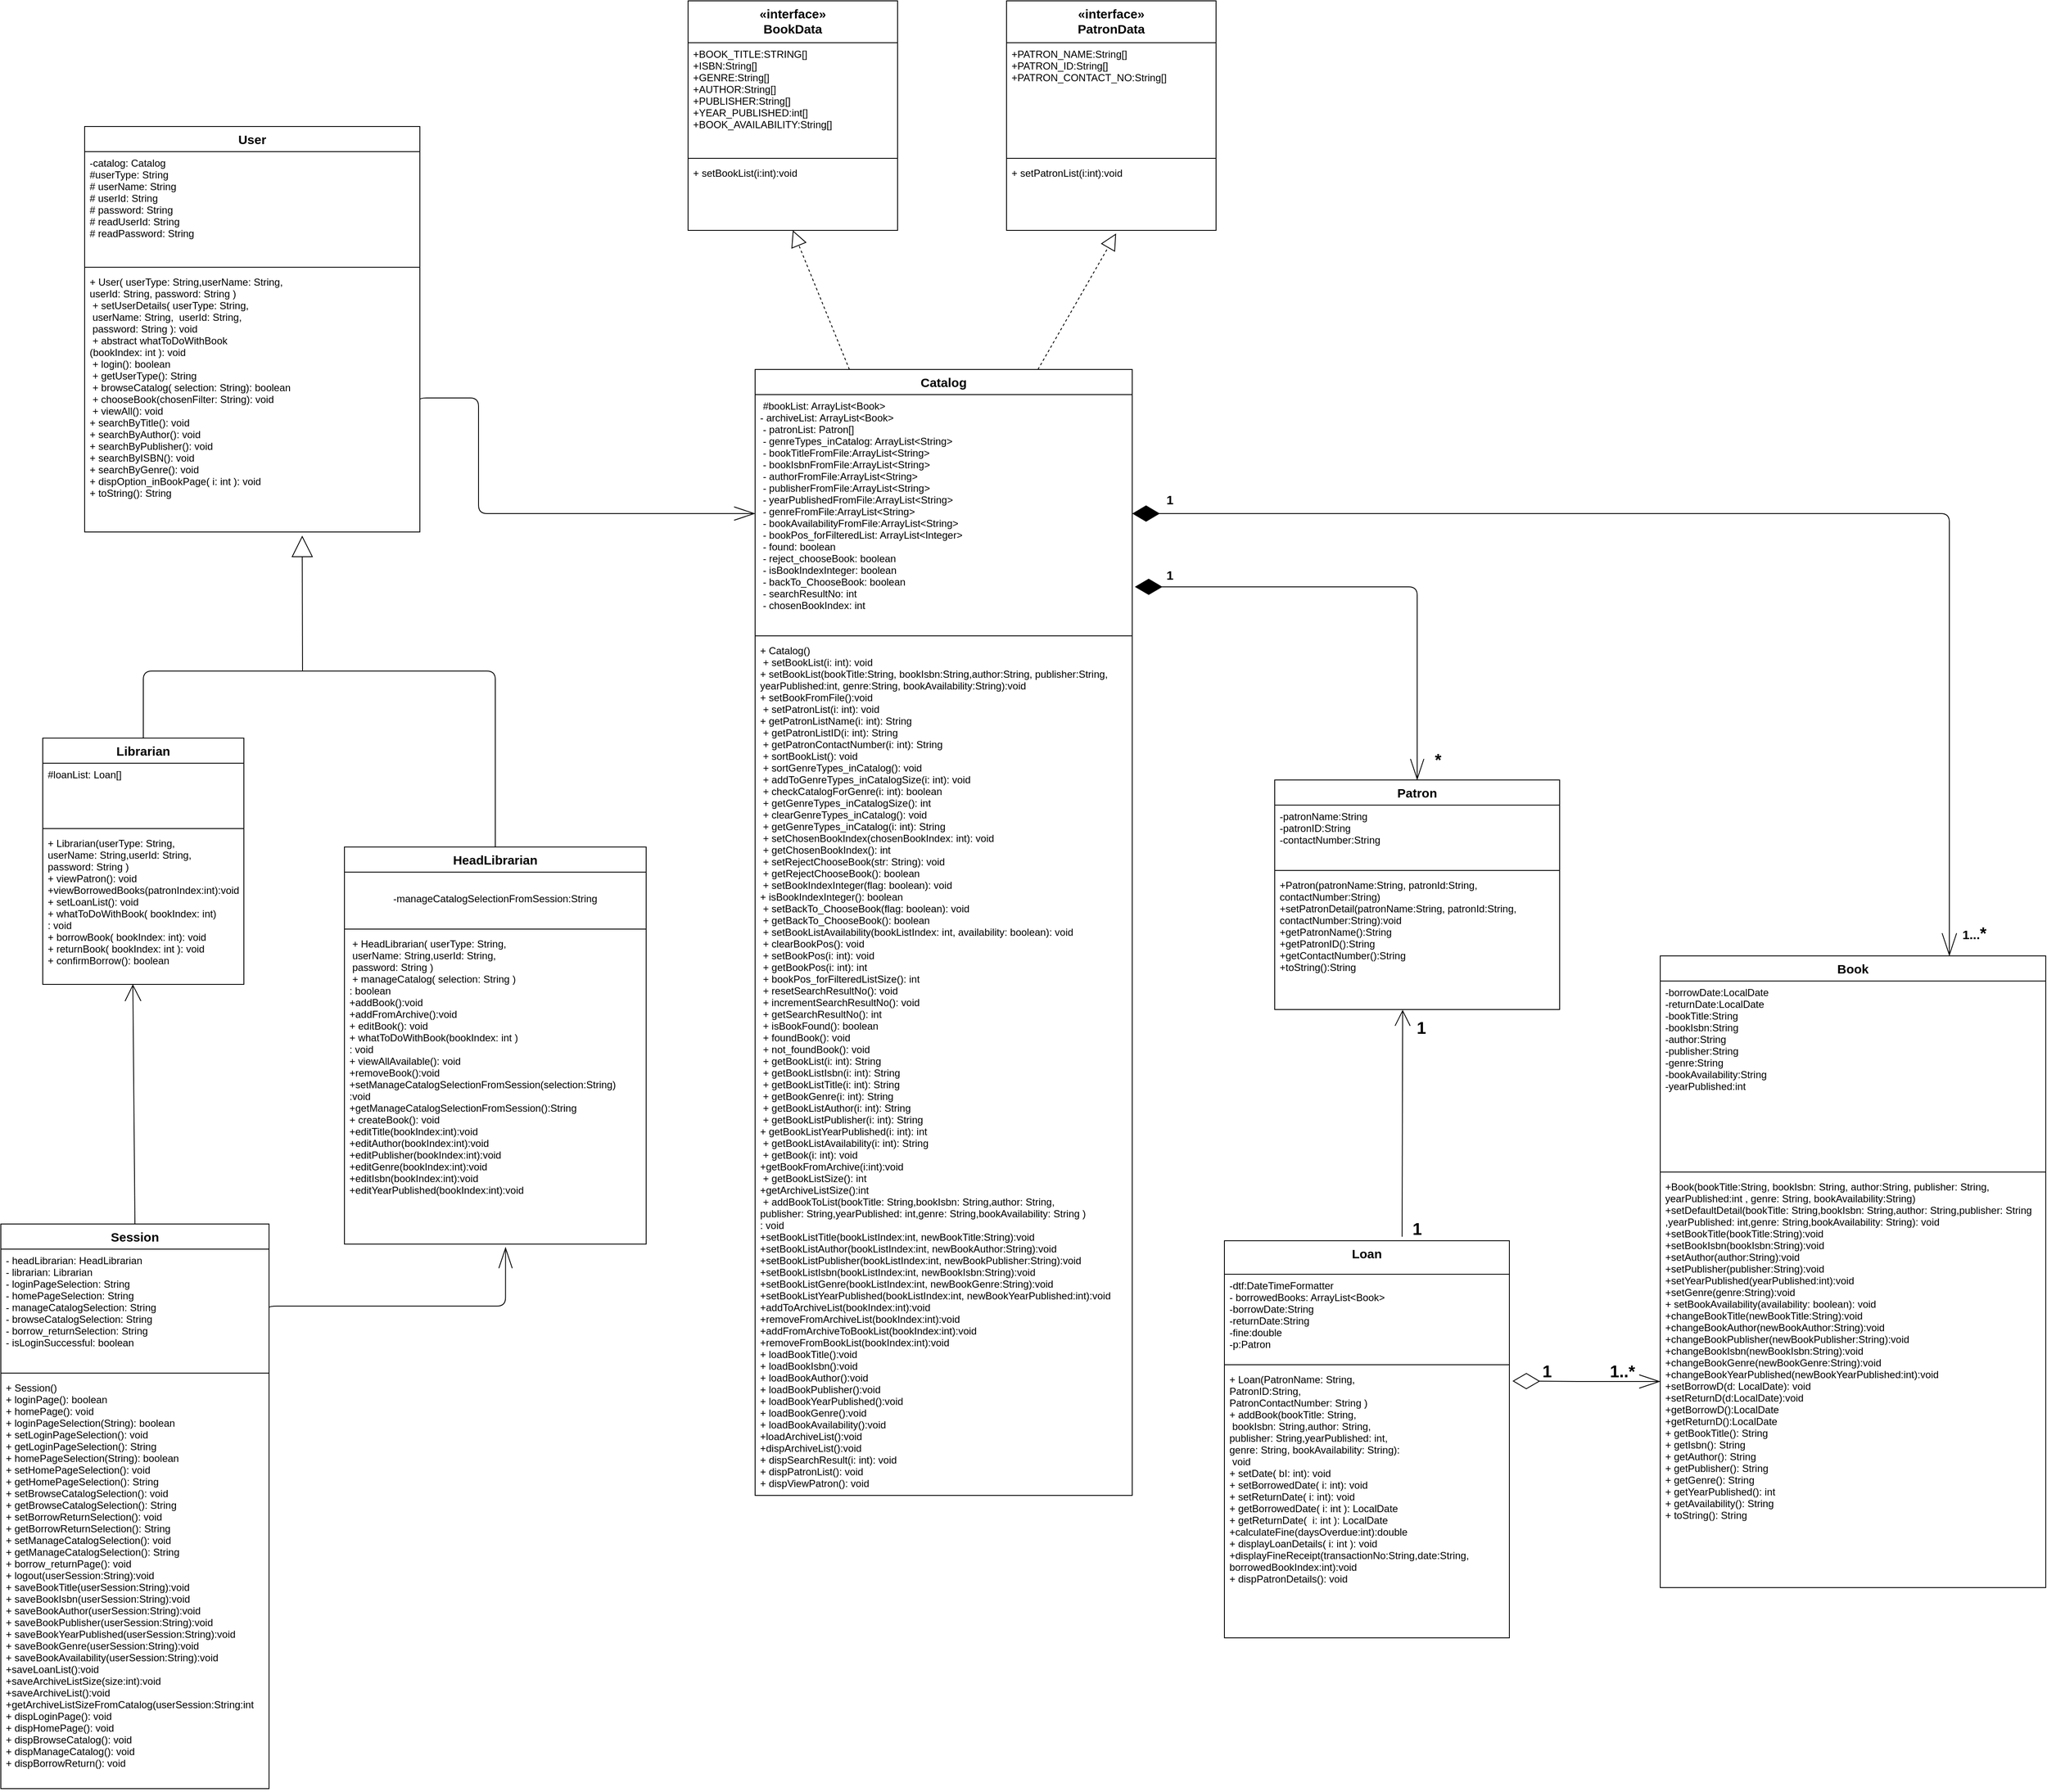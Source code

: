 <mxfile>
    <diagram id="8YS385IrpmPssAD0AtMK" name="Page-1">
        <mxGraphModel dx="933" dy="386" grid="1" gridSize="10" guides="1" tooltips="1" connect="1" arrows="1" fold="1" page="1" pageScale="1" pageWidth="11000" pageHeight="5000" background="none" math="0" shadow="0">
            <root>
                <mxCell id="0"/>
                <mxCell id="1" parent="0"/>
                <mxCell id="22" style="edgeStyle=orthogonalEdgeStyle;html=1;exitX=0.75;exitY=0;exitDx=0;exitDy=0;endArrow=diamondThin;endFill=1;endSize=30;startArrow=openThin;startFill=0;entryX=1;entryY=0.5;entryDx=0;entryDy=0;startSize=25;" parent="1" source="6" target="11" edge="1">
                    <mxGeometry relative="1" as="geometry">
                        <mxPoint x="1640" y="1850" as="targetPoint"/>
                    </mxGeometry>
                </mxCell>
                <mxCell id="6" value="Book" style="swimlane;fontStyle=1;align=center;verticalAlign=top;childLayout=stackLayout;horizontal=1;startSize=30;horizontalStack=0;resizeParent=1;resizeParentMax=0;resizeLast=0;collapsible=1;marginBottom=0;fontSize=15;" parent="1" vertex="1">
                    <mxGeometry x="2860" y="2090" width="460" height="754" as="geometry"/>
                </mxCell>
                <mxCell id="7" value="-borrowDate:LocalDate&#10;-returnDate:LocalDate&#10;-bookTitle:String&#10;-bookIsbn:String&#10;-author:String&#10;-publisher:String&#10;-genre:String&#10;-bookAvailability:String&#10;-yearPublished:int" style="text;strokeColor=none;fillColor=none;align=left;verticalAlign=top;spacingLeft=4;spacingRight=4;overflow=hidden;rotatable=0;points=[[0,0.5],[1,0.5]];portConstraint=eastwest;" parent="6" vertex="1">
                    <mxGeometry y="30" width="460" height="224" as="geometry"/>
                </mxCell>
                <mxCell id="8" value="" style="line;strokeWidth=1;fillColor=none;align=left;verticalAlign=middle;spacingTop=-1;spacingLeft=3;spacingRight=3;rotatable=0;labelPosition=right;points=[];portConstraint=eastwest;strokeColor=inherit;" parent="6" vertex="1">
                    <mxGeometry y="254" width="460" height="8" as="geometry"/>
                </mxCell>
                <mxCell id="9" value="+Book(bookTitle:String, bookIsbn: String, author:String, publisher: String, &#10;yearPublished:int , genre: String, bookAvailability:String)&#10;+setDefaultDetail(bookTitle: String,bookIsbn: String,author: String,publisher: String&#10;,yearPublished: int,genre: String,bookAvailability: String): void  &#10;+setBookTitle(bookTitle:String):void&#10;+setBookIsbn(bookIsbn:String):void&#10;+setAuthor(author:String):void&#10;+setPublisher(publisher:String):void&#10;+setYearPublished(yearPublished:int):void&#10;+setGenre(genre:String):void&#10;+ setBookAvailability(availability: boolean): void &#10;+changeBookTitle(newBookTitle:String):void&#10;+changeBookAuthor(newBookAuthor:String):void&#10;+changeBookPublisher(newBookPublisher:String):void&#10;+changeBookIsbn(newBookIsbn:String):void&#10;+changeBookGenre(newBookGenre:String):void&#10;+changeBookYearPublished(newBookYearPublished:int):void&#10;+setBorrowD(d: LocalDate): void&#10;+setReturnD(d:LocalDate):void&#10;+getBorrowD():LocalDate&#10;+getReturnD():LocalDate&#10;+ getBookTitle(): String&#10;+ getIsbn(): String&#10;+ getAuthor(): String&#10;+ getPublisher(): String&#10;+ getGenre(): String &#10;+ getYearPublished(): int&#10;+ getAvailability(): String&#10;+ toString(): String&#10;&#10;" style="text;strokeColor=none;fillColor=none;align=left;verticalAlign=top;spacingLeft=4;spacingRight=4;overflow=hidden;rotatable=0;points=[[0,0.5],[1,0.5]];portConstraint=eastwest;" parent="6" vertex="1">
                    <mxGeometry y="262" width="460" height="492" as="geometry"/>
                </mxCell>
                <mxCell id="27" style="html=1;exitX=0.25;exitY=0;exitDx=0;exitDy=0;endArrow=block;endFill=0;endSize=17;dashed=1;entryX=0.5;entryY=1;entryDx=0;entryDy=0;" parent="1" source="10" target="77" edge="1">
                    <mxGeometry relative="1" as="geometry">
                        <mxPoint x="1840" y="1120" as="targetPoint"/>
                    </mxGeometry>
                </mxCell>
                <mxCell id="28" style="html=1;exitX=0.75;exitY=0;exitDx=0;exitDy=0;endArrow=block;endFill=0;endSize=17;dashed=1;entryX=0.523;entryY=1.046;entryDx=0;entryDy=0;entryPerimeter=0;" parent="1" source="10" target="84" edge="1">
                    <mxGeometry relative="1" as="geometry">
                        <mxPoint x="2220" y="1110" as="targetPoint"/>
                    </mxGeometry>
                </mxCell>
                <mxCell id="10" value="Catalog" style="swimlane;fontStyle=1;align=center;verticalAlign=top;childLayout=stackLayout;horizontal=1;startSize=30;horizontalStack=0;resizeParent=1;resizeParentMax=0;resizeLast=0;collapsible=1;marginBottom=0;fontSize=15;" parent="1" vertex="1">
                    <mxGeometry x="1780" y="1390" width="450" height="1344" as="geometry"/>
                </mxCell>
                <mxCell id="11" value=" #bookList: ArrayList&lt;Book&gt; &#10;- archiveList: ArrayList&lt;Book&gt; &#10; - patronList: Patron[]  &#10; - genreTypes_inCatalog: ArrayList&lt;String&gt; &#10; - bookTitleFromFile:ArrayList&lt;String&gt;&#10; - bookIsbnFromFile:ArrayList&lt;String&gt;&#10; - authorFromFile:ArrayList&lt;String&gt;&#10; - publisherFromFile:ArrayList&lt;String&gt;&#10; - yearPublishedFromFile:ArrayList&lt;String&gt;&#10; - genreFromFile:ArrayList&lt;String&gt;&#10; - bookAvailabilityFromFile:ArrayList&lt;String&gt;&#10; - bookPos_forFilteredList: ArrayList&lt;Integer&gt; &#10; - found: boolean        &#10; - reject_chooseBook: boolean &#10; - isBookIndexInteger: boolean &#10; - backTo_ChooseBook: boolean &#10; - searchResultNo: int   &#10; - chosenBookIndex: int" style="text;strokeColor=none;fillColor=none;align=left;verticalAlign=top;spacingLeft=4;spacingRight=4;overflow=hidden;rotatable=0;points=[[0,0.5],[1,0.5]];portConstraint=eastwest;" parent="10" vertex="1">
                    <mxGeometry y="30" width="450" height="284" as="geometry"/>
                </mxCell>
                <mxCell id="12" value="" style="line;strokeWidth=1;fillColor=none;align=left;verticalAlign=middle;spacingTop=-1;spacingLeft=3;spacingRight=3;rotatable=0;labelPosition=right;points=[];portConstraint=eastwest;strokeColor=inherit;" parent="10" vertex="1">
                    <mxGeometry y="314" width="450" height="8" as="geometry"/>
                </mxCell>
                <mxCell id="13" value="+ Catalog()            &#10; + setBookList(i: int): void &#10;+ setBookList(bookTitle:String, bookIsbn:String,author:String, publisher:String,&#10;yearPublished:int, genre:String, bookAvailability:String):void&#10;+ setBookFromFile():void&#10; + setPatronList(i: int): void &#10;+ getPatronListName(i: int): String &#10; + getPatronListID(i: int): String &#10; + getPatronContactNumber(i: int): String &#10; + sortBookList(): void  &#10; + sortGenreTypes_inCatalog(): void &#10; + addToGenreTypes_inCatalogSize(i: int): void &#10; + checkCatalogForGenre(i: int): boolean &#10; + getGenreTypes_inCatalogSize(): int &#10; + clearGenreTypes_inCatalog(): void &#10; + getGenreTypes_inCatalog(i: int): String &#10; + setChosenBookIndex(chosenBookIndex: int): void &#10; + getChosenBookIndex(): int &#10; + setRejectChooseBook(str: String): void &#10; + getRejectChooseBook(): boolean &#10; + setBookIndexInteger(flag: boolean): void &#10;+ isBookIndexInteger(): boolean &#10; + setBackTo_ChooseBook(flag: boolean): void &#10; + getBackTo_ChooseBook(): boolean &#10; + setBookListAvailability(bookListIndex: int, availability: boolean): void &#10; + clearBookPos(): void &#10; + setBookPos(i: int): void &#10; + getBookPos(i: int): int &#10; + bookPos_forFilteredListSize(): int &#10; + resetSearchResultNo(): void &#10; + incrementSearchResultNo(): void &#10; + getSearchResultNo(): int &#10; + isBookFound(): boolean &#10; + foundBook(): void   &#10; + not_foundBook(): void&#10; + getBookList(i: int): String &#10; + getBookListIsbn(i: int): String &#10; + getBookListTitle(i: int): String &#10; + getBookGenre(i: int): String &#10; + getBookListAuthor(i: int): String &#10; + getBookListPublisher(i: int): String &#10;+ getBookListYearPublished(i: int): int &#10; + getBookListAvailability(i: int): String &#10; + getBook(i: int): void &#10;+getBookFromArchive(i:int):void&#10; + getBookListSize(): int&#10;+getArchiveListSize():int&#10; + addBookToList(bookTitle: String,bookIsbn: String,author: String,&#10;publisher: String,yearPublished: int,genre: String,bookAvailability: String )&#10;: void   &#10;+setBookListTitle(bookListIndex:int, newBookTitle:String):void&#10;+setBookListAuthor(bookListIndex:int, newBookAuthor:String):void&#10;+setBookListPublisher(bookListIndex:int, newBookPublisher:String):void&#10;+setBookListIsbn(bookListIndex:int, newBookIsbn:String):void&#10;+setBookListGenre(bookListIndex:int, newBookGenre:String):void&#10;+setBookListYearPublished(bookListIndex:int, newBookYearPublished:int):void&#10;+addToArchiveList(bookIndex:int):void&#10;+removeFromArchiveList(bookIndex:int):void&#10;+addFromArchiveToBookList(bookIndex:int):void&#10;+removeFromBookList(bookIndex:int):void&#10;+ loadBookTitle():void  &#10;+ loadBookIsbn():void  &#10;+ loadBookAuthor():void  &#10;+ loadBookPublisher():void  &#10;+ loadBookYearPublished():void  &#10;+ loadBookGenre():void  &#10;+ loadBookAvailability():void    &#10;+loadArchiveList():void&#10;+dispArchiveList():void     &#10;+ dispSearchResult(i: int): void &#10;+ dispPatronList(): void &#10;+ dispViewPatron(): void " style="text;strokeColor=none;fillColor=none;align=left;verticalAlign=top;spacingLeft=4;spacingRight=4;overflow=hidden;rotatable=0;points=[[0,0.5],[1,0.5]];portConstraint=eastwest;" parent="10" vertex="1">
                    <mxGeometry y="322" width="450" height="1022" as="geometry"/>
                </mxCell>
                <mxCell id="14" value="Loan" style="swimlane;fontStyle=1;align=center;verticalAlign=top;childLayout=stackLayout;horizontal=1;startSize=40;horizontalStack=0;resizeParent=1;resizeParentMax=0;resizeLast=0;collapsible=1;marginBottom=0;fontSize=15;" parent="1" vertex="1">
                    <mxGeometry x="2340" y="2430" width="340" height="474" as="geometry"/>
                </mxCell>
                <mxCell id="15" value="-dtf:DateTimeFormatter&#10;- borrowedBooks: ArrayList&lt;Book&gt;&#10;-borrowDate:String&#10;-returnDate:String&#10;-fine:double&#10;-p:Patron" style="text;strokeColor=none;fillColor=none;align=left;verticalAlign=top;spacingLeft=4;spacingRight=4;overflow=hidden;rotatable=0;points=[[0,0.5],[1,0.5]];portConstraint=eastwest;" parent="14" vertex="1">
                    <mxGeometry y="40" width="340" height="104" as="geometry"/>
                </mxCell>
                <mxCell id="16" value="" style="line;strokeWidth=1;fillColor=none;align=left;verticalAlign=middle;spacingTop=-1;spacingLeft=3;spacingRight=3;rotatable=0;labelPosition=right;points=[];portConstraint=eastwest;strokeColor=inherit;" parent="14" vertex="1">
                    <mxGeometry y="144" width="340" height="8" as="geometry"/>
                </mxCell>
                <mxCell id="17" value="+ Loan(PatronName: String, &#10;PatronID:String, &#10;PatronContactNumber: String )&#10;+ addBook(bookTitle: String,&#10; bookIsbn: String,author: String, &#10;publisher: String,yearPublished: int,&#10;genre: String, bookAvailability: String):&#10; void            &#10;+ setDate( bI: int): void &#10;+ setBorrowedDate( i: int): void &#10;+ setReturnDate( i: int): void                                            &#10;+ getBorrowedDate( i: int ): LocalDate &#10;+ getReturnDate(  i: int ): LocalDate &#10;+calculateFine(daysOverdue:int):double&#10;+ displayLoanDetails( i: int ): void&#10;+displayFineReceipt(transactionNo:String,date:String,&#10;borrowedBookIndex:int):void&#10;+ dispPatronDetails(): void    " style="text;strokeColor=none;fillColor=none;align=left;verticalAlign=top;spacingLeft=4;spacingRight=4;overflow=hidden;rotatable=0;points=[[0,0.5],[1,0.5]];portConstraint=eastwest;" parent="14" vertex="1">
                    <mxGeometry y="152" width="340" height="322" as="geometry"/>
                </mxCell>
                <mxCell id="24" style="edgeStyle=orthogonalEdgeStyle;html=1;exitX=0.5;exitY=0;exitDx=0;exitDy=0;entryX=1.007;entryY=0.808;entryDx=0;entryDy=0;entryPerimeter=0;endArrow=diamondThin;endFill=1;endSize=30;startArrow=openThin;startFill=0;startSize=23;" parent="1" source="18" target="11" edge="1">
                    <mxGeometry relative="1" as="geometry"/>
                </mxCell>
                <mxCell id="18" value="Patron" style="swimlane;fontStyle=1;align=center;verticalAlign=top;childLayout=stackLayout;horizontal=1;startSize=30;horizontalStack=0;resizeParent=1;resizeParentMax=0;resizeLast=0;collapsible=1;marginBottom=0;fontSize=15;" parent="1" vertex="1">
                    <mxGeometry x="2400" y="1880" width="340" height="274" as="geometry"/>
                </mxCell>
                <mxCell id="19" value="-patronName:String&#10;-patronID:String&#10;-contactNumber:String&#10;" style="text;strokeColor=none;fillColor=none;align=left;verticalAlign=top;spacingLeft=4;spacingRight=4;overflow=hidden;rotatable=0;points=[[0,0.5],[1,0.5]];portConstraint=eastwest;" parent="18" vertex="1">
                    <mxGeometry y="30" width="340" height="74" as="geometry"/>
                </mxCell>
                <mxCell id="20" value="" style="line;strokeWidth=1;fillColor=none;align=left;verticalAlign=middle;spacingTop=-1;spacingLeft=3;spacingRight=3;rotatable=0;labelPosition=right;points=[];portConstraint=eastwest;strokeColor=inherit;" parent="18" vertex="1">
                    <mxGeometry y="104" width="340" height="8" as="geometry"/>
                </mxCell>
                <mxCell id="21" value="+Patron(patronName:String, patronId:String,&#10;contactNumber:String)&#10;+setPatronDetail(patronName:String, patronId:String,&#10;contactNumber:String):void&#10;+getPatronName():String&#10;+getPatronID():String&#10;+getContactNumber():String&#10;+toString():String" style="text;strokeColor=none;fillColor=none;align=left;verticalAlign=top;spacingLeft=4;spacingRight=4;overflow=hidden;rotatable=0;points=[[0,0.5],[1,0.5]];portConstraint=eastwest;" parent="18" vertex="1">
                    <mxGeometry y="112" width="340" height="162" as="geometry"/>
                </mxCell>
                <mxCell id="29" value="User" style="swimlane;fontStyle=1;align=center;verticalAlign=top;childLayout=stackLayout;horizontal=1;startSize=30;horizontalStack=0;resizeParent=1;resizeParentMax=0;resizeLast=0;collapsible=1;marginBottom=0;fontSize=15;" parent="1" vertex="1">
                    <mxGeometry x="980" y="1100" width="400" height="484" as="geometry"/>
                </mxCell>
                <mxCell id="30" value="-catalog: Catalog     &#10;#userType: String     &#10;# userName: String     &#10;# userId: String       &#10;# password: String     &#10;# readUserId: String  &#10;# readPassword: String " style="text;strokeColor=none;fillColor=none;align=left;verticalAlign=top;spacingLeft=4;spacingRight=4;overflow=hidden;rotatable=0;points=[[0,0.5],[1,0.5]];portConstraint=eastwest;" parent="29" vertex="1">
                    <mxGeometry y="30" width="400" height="134" as="geometry"/>
                </mxCell>
                <mxCell id="31" value="" style="line;strokeWidth=1;fillColor=none;align=left;verticalAlign=middle;spacingTop=-1;spacingLeft=3;spacingRight=3;rotatable=0;labelPosition=right;points=[];portConstraint=eastwest;strokeColor=inherit;" parent="29" vertex="1">
                    <mxGeometry y="164" width="400" height="8" as="geometry"/>
                </mxCell>
                <mxCell id="32" value="+ User( userType: String,userName: String, &#10;userId: String, password: String )                      &#10; + setUserDetails( userType: String,&#10; userName: String,  userId: String,&#10; password: String ): void                &#10; + abstract whatToDoWithBook&#10;(bookIndex: int ): void                &#10; + login(): boolean    &#10; + getUserType(): String &#10; + browseCatalog( selection: String): boolean             &#10; + chooseBook(chosenFilter: String): void                &#10; + viewAll(): void       &#10;+ searchByTitle(): void &#10;+ searchByAuthor(): void&#10;+ searchByPublisher(): void &#10;+ searchByISBN(): void &#10;+ searchByGenre(): void&#10;+ dispOption_inBookPage( i: int ): void                &#10;+ toString(): String   " style="text;strokeColor=none;fillColor=none;align=left;verticalAlign=top;spacingLeft=4;spacingRight=4;overflow=hidden;rotatable=0;points=[[0,0.5],[1,0.5]];portConstraint=eastwest;" parent="29" vertex="1">
                    <mxGeometry y="172" width="400" height="312" as="geometry"/>
                </mxCell>
                <mxCell id="92" style="html=1;exitX=0.5;exitY=0;exitDx=0;exitDy=0;startArrow=none;startFill=0;endArrow=none;endFill=0;startSize=23;endSize=30;" edge="1" parent="1" source="33">
                    <mxGeometry relative="1" as="geometry">
                        <mxPoint x="1340" y="1750" as="targetPoint"/>
                        <Array as="points">
                            <mxPoint x="1470" y="1750"/>
                        </Array>
                    </mxGeometry>
                </mxCell>
                <mxCell id="33" value="HeadLibrarian" style="swimlane;fontStyle=1;align=center;verticalAlign=top;childLayout=stackLayout;horizontal=1;startSize=30;horizontalStack=0;resizeParent=1;resizeParentMax=0;resizeLast=0;collapsible=1;marginBottom=0;fontSize=15;" parent="1" vertex="1">
                    <mxGeometry x="1290" y="1960" width="360" height="474" as="geometry"/>
                </mxCell>
                <mxCell id="72" value="-manageCatalogSelectionFromSession:String" style="text;strokeColor=none;align=center;fillColor=none;html=1;verticalAlign=middle;whiteSpace=wrap;rounded=0;" parent="33" vertex="1">
                    <mxGeometry y="30" width="360" height="64" as="geometry"/>
                </mxCell>
                <mxCell id="35" value="" style="line;strokeWidth=1;fillColor=none;align=left;verticalAlign=middle;spacingTop=-1;spacingLeft=3;spacingRight=3;rotatable=0;labelPosition=right;points=[];portConstraint=eastwest;strokeColor=inherit;" parent="33" vertex="1">
                    <mxGeometry y="94" width="360" height="8" as="geometry"/>
                </mxCell>
                <mxCell id="36" value=" + HeadLibrarian( userType: String, &#10; userName: String,userId: String,   &#10; password: String )                  &#10; + manageCatalog( selection: String )&#10;: boolean&#10;+addBook():void&#10;+addFromArchive():void           &#10;+ editBook(): void   &#10;+ whatToDoWithBook(bookIndex: int )&#10;: void               &#10;+ viewAllAvailable(): void &#10;+removeBook():void&#10;+setManageCatalogSelectionFromSession(selection:String)&#10;:void&#10;+getManageCatalogSelectionFromSession():String&#10;+ createBook(): void &#10;+editTitle(bookIndex:int):void&#10;+editAuthor(bookIndex:int):void&#10;+editPublisher(bookIndex:int):void&#10;+editGenre(bookIndex:int):void&#10;+editIsbn(bookIndex:int):void&#10;+editYearPublished(bookIndex:int):void&#10;" style="text;strokeColor=none;fillColor=none;align=left;verticalAlign=top;spacingLeft=4;spacingRight=4;overflow=hidden;rotatable=0;points=[[0,0.5],[1,0.5]];portConstraint=eastwest;" parent="33" vertex="1">
                    <mxGeometry y="102" width="360" height="372" as="geometry"/>
                </mxCell>
                <mxCell id="91" style="edgeStyle=orthogonalEdgeStyle;html=1;exitX=0.5;exitY=0;exitDx=0;exitDy=0;startArrow=none;startFill=0;endArrow=none;endFill=0;startSize=23;endSize=30;" edge="1" parent="1" source="37">
                    <mxGeometry relative="1" as="geometry">
                        <mxPoint x="1350" y="1750" as="targetPoint"/>
                        <Array as="points">
                            <mxPoint x="1050" y="1750"/>
                            <mxPoint x="1350" y="1750"/>
                        </Array>
                    </mxGeometry>
                </mxCell>
                <mxCell id="37" value="Librarian" style="swimlane;fontStyle=1;align=center;verticalAlign=top;childLayout=stackLayout;horizontal=1;startSize=30;horizontalStack=0;resizeParent=1;resizeParentMax=0;resizeLast=0;collapsible=1;marginBottom=0;fontSize=15;" parent="1" vertex="1">
                    <mxGeometry x="930" y="1830" width="240" height="294" as="geometry"/>
                </mxCell>
                <mxCell id="38" value="#loanList: Loan[]" style="text;strokeColor=none;fillColor=none;align=left;verticalAlign=top;spacingLeft=4;spacingRight=4;overflow=hidden;rotatable=0;points=[[0,0.5],[1,0.5]];portConstraint=eastwest;" parent="37" vertex="1">
                    <mxGeometry y="30" width="240" height="74" as="geometry"/>
                </mxCell>
                <mxCell id="39" value="" style="line;strokeWidth=1;fillColor=none;align=left;verticalAlign=middle;spacingTop=-1;spacingLeft=3;spacingRight=3;rotatable=0;labelPosition=right;points=[];portConstraint=eastwest;strokeColor=inherit;" parent="37" vertex="1">
                    <mxGeometry y="104" width="240" height="8" as="geometry"/>
                </mxCell>
                <mxCell id="40" value="+ Librarian(userType: String, &#10;userName: String,userId: String, &#10;password: String )                  &#10;+ viewPatron(): void&#10;+viewBorrowedBooks(patronIndex:int):void &#10;+ setLoanList(): void &#10;+ whatToDoWithBook( bookIndex: int)&#10;: void  &#10;+ borrowBook( bookIndex: int): void  &#10;+ returnBook( bookIndex: int ): void    &#10;+ confirmBorrow(): boolean " style="text;strokeColor=none;fillColor=none;align=left;verticalAlign=top;spacingLeft=4;spacingRight=4;overflow=hidden;rotatable=0;points=[[0,0.5],[1,0.5]];portConstraint=eastwest;" parent="37" vertex="1">
                    <mxGeometry y="112" width="240" height="182" as="geometry"/>
                </mxCell>
                <mxCell id="47" style="edgeStyle=elbowEdgeStyle;html=1;exitX=0;exitY=0.5;exitDx=0;exitDy=0;entryX=1.011;entryY=0.048;entryDx=0;entryDy=0;endArrow=diamondThin;endFill=0;endSize=30;startArrow=openThin;startFill=0;entryPerimeter=0;startSize=23;" parent="1" source="9" target="17" edge="1">
                    <mxGeometry relative="1" as="geometry"/>
                </mxCell>
                <mxCell id="48" style="edgeStyle=elbowEdgeStyle;html=1;exitX=0.449;exitY=1.002;exitDx=0;exitDy=0;entryX=0.621;entryY=-0.01;entryDx=0;entryDy=0;endArrow=none;endFill=0;endSize=17;startArrow=open;startFill=0;startSize=17;exitPerimeter=0;entryPerimeter=0;" parent="1" source="21" target="14" edge="1">
                    <mxGeometry relative="1" as="geometry"/>
                </mxCell>
                <mxCell id="49" value="Session" style="swimlane;fontStyle=1;align=center;verticalAlign=top;childLayout=stackLayout;horizontal=1;startSize=30;horizontalStack=0;resizeParent=1;resizeParentMax=0;resizeLast=0;collapsible=1;marginBottom=0;fontSize=15;" parent="1" vertex="1">
                    <mxGeometry x="880" y="2410" width="320" height="674" as="geometry"/>
                </mxCell>
                <mxCell id="50" value="- headLibrarian: HeadLibrarian &#10;- librarian: Librarian &#10;- loginPageSelection: String &#10;- homePageSelection: String &#10;- manageCatalogSelection: String &#10;- browseCatalogSelection: String &#10;- borrow_returnSelection: String&#10;- isLoginSuccessful: boolean" style="text;strokeColor=none;fillColor=none;align=left;verticalAlign=top;spacingLeft=4;spacingRight=4;overflow=hidden;rotatable=0;points=[[0,0.5],[1,0.5]];portConstraint=eastwest;" parent="49" vertex="1">
                    <mxGeometry y="30" width="320" height="144" as="geometry"/>
                </mxCell>
                <mxCell id="51" value="" style="line;strokeWidth=1;fillColor=none;align=left;verticalAlign=middle;spacingTop=-1;spacingLeft=3;spacingRight=3;rotatable=0;labelPosition=right;points=[];portConstraint=eastwest;strokeColor=inherit;" parent="49" vertex="1">
                    <mxGeometry y="174" width="320" height="8" as="geometry"/>
                </mxCell>
                <mxCell id="52" value="+ Session()           &#10;+ loginPage(): boolean&#10;+ homePage(): void     &#10;+ loginPageSelection(String): boolean &#10;+ setLoginPageSelection(): void &#10;+ getLoginPageSelection(): String &#10;+ homePageSelection(String): boolean &#10;+ setHomePageSelection(): void &#10;+ getHomePageSelection(): String &#10;+ setBrowseCatalogSelection(): void &#10;+ getBrowseCatalogSelection(): String &#10;+ setBorrowReturnSelection(): void &#10;+ getBorrowReturnSelection(): String &#10;+ setManageCatalogSelection(): void &#10;+ getManageCatalogSelection(): String &#10;+ borrow_returnPage(): void &#10;+ logout(userSession:String):void&#10;+ saveBookTitle(userSession:String):void&#10;+ saveBookIsbn(userSession:String):void&#10;+ saveBookAuthor(userSession:String):void&#10;+ saveBookPublisher(userSession:String):void&#10;+ saveBookYearPublished(userSession:String):void&#10;+ saveBookGenre(userSession:String):void&#10;+ saveBookAvailability(userSession:String):void&#10;+saveLoanList():void&#10;+saveArchiveListSize(size:int):void&#10;+saveArchiveList():void&#10;+getArchiveListSizeFromCatalog(userSession:String:int&#10;+ dispLoginPage(): void &#10;+ dispHomePage(): void &#10;+ dispBrowseCatalog(): void&#10;+ dispManageCatalog(): void&#10;+ dispBorrowReturn(): void" style="text;strokeColor=none;fillColor=none;align=left;verticalAlign=top;spacingLeft=4;spacingRight=4;overflow=hidden;rotatable=0;points=[[0,0.5],[1,0.5]];portConstraint=eastwest;" parent="49" vertex="1">
                    <mxGeometry y="182" width="320" height="492" as="geometry"/>
                </mxCell>
                <mxCell id="70" value="" style="endArrow=open;html=1;exitX=0.5;exitY=0;exitDx=0;exitDy=0;entryX=0.448;entryY=0.999;entryDx=0;entryDy=0;entryPerimeter=0;endFill=0;endSize=18;" parent="1" source="49" target="40" edge="1">
                    <mxGeometry width="50" height="50" relative="1" as="geometry">
                        <mxPoint x="1300" y="1140" as="sourcePoint"/>
                        <mxPoint x="1350" y="1090" as="targetPoint"/>
                    </mxGeometry>
                </mxCell>
                <mxCell id="77" value="«interface»&#10;BookData" style="swimlane;fontStyle=1;align=center;verticalAlign=top;childLayout=stackLayout;horizontal=1;startSize=50;horizontalStack=0;resizeParent=1;resizeParentMax=0;resizeLast=0;collapsible=1;marginBottom=0;fontSize=15;" parent="1" vertex="1">
                    <mxGeometry x="1700" y="950" width="250" height="274" as="geometry">
                        <mxRectangle x="1710" y="470" width="100" height="40" as="alternateBounds"/>
                    </mxGeometry>
                </mxCell>
                <mxCell id="78" value="+BOOK_TITLE:STRING[]&#10;+ISBN:String[]&#10;+GENRE:String[]&#10;+AUTHOR:String[]&#10;+PUBLISHER:String[]&#10;+YEAR_PUBLISHED:int[]&#10;+BOOK_AVAILABILITY:String[]&#10;&#10;" style="text;strokeColor=none;fillColor=none;align=left;verticalAlign=top;spacingLeft=4;spacingRight=4;overflow=hidden;rotatable=0;points=[[0,0.5],[1,0.5]];portConstraint=eastwest;" parent="77" vertex="1">
                    <mxGeometry y="50" width="250" height="134" as="geometry"/>
                </mxCell>
                <mxCell id="79" value="" style="line;strokeWidth=1;fillColor=none;align=left;verticalAlign=middle;spacingTop=-1;spacingLeft=3;spacingRight=3;rotatable=0;labelPosition=right;points=[];portConstraint=eastwest;strokeColor=inherit;" parent="77" vertex="1">
                    <mxGeometry y="184" width="250" height="8" as="geometry"/>
                </mxCell>
                <mxCell id="80" value="+ setBookList(i:int):void " style="text;strokeColor=none;fillColor=none;align=left;verticalAlign=top;spacingLeft=4;spacingRight=4;overflow=hidden;rotatable=0;points=[[0,0.5],[1,0.5]];portConstraint=eastwest;" parent="77" vertex="1">
                    <mxGeometry y="192" width="250" height="82" as="geometry"/>
                </mxCell>
                <mxCell id="81" value="«interface»&#10;PatronData" style="swimlane;fontStyle=1;align=center;verticalAlign=top;childLayout=stackLayout;horizontal=1;startSize=50;horizontalStack=0;resizeParent=1;resizeParentMax=0;resizeLast=0;collapsible=1;marginBottom=0;fontSize=15;" parent="1" vertex="1">
                    <mxGeometry x="2080" y="950" width="250" height="274" as="geometry">
                        <mxRectangle x="1710" y="470" width="100" height="40" as="alternateBounds"/>
                    </mxGeometry>
                </mxCell>
                <mxCell id="82" value="+PATRON_NAME:String[]&#10;+PATRON_ID:String[]&#10;+PATRON_CONTACT_NO:String[]&#10;&#10;" style="text;strokeColor=none;fillColor=none;align=left;verticalAlign=top;spacingLeft=4;spacingRight=4;overflow=hidden;rotatable=0;points=[[0,0.5],[1,0.5]];portConstraint=eastwest;" parent="81" vertex="1">
                    <mxGeometry y="50" width="250" height="134" as="geometry"/>
                </mxCell>
                <mxCell id="83" value="" style="line;strokeWidth=1;fillColor=none;align=left;verticalAlign=middle;spacingTop=-1;spacingLeft=3;spacingRight=3;rotatable=0;labelPosition=right;points=[];portConstraint=eastwest;strokeColor=inherit;" parent="81" vertex="1">
                    <mxGeometry y="184" width="250" height="8" as="geometry"/>
                </mxCell>
                <mxCell id="84" value="+ setPatronList(i:int):void " style="text;strokeColor=none;fillColor=none;align=left;verticalAlign=top;spacingLeft=4;spacingRight=4;overflow=hidden;rotatable=0;points=[[0,0.5],[1,0.5]];portConstraint=eastwest;" parent="81" vertex="1">
                    <mxGeometry y="192" width="250" height="82" as="geometry"/>
                </mxCell>
                <mxCell id="90" style="edgeStyle=none;html=1;startSize=23;endSize=30;startArrow=block;startFill=0;endArrow=none;endFill=0;exitX=0.649;exitY=1.014;exitDx=0;exitDy=0;exitPerimeter=0;" edge="1" parent="1" source="32">
                    <mxGeometry relative="1" as="geometry">
                        <mxPoint x="1240" y="1750" as="targetPoint"/>
                        <mxPoint x="1350" y="1580" as="sourcePoint"/>
                    </mxGeometry>
                </mxCell>
                <mxCell id="93" style="edgeStyle=orthogonalEdgeStyle;html=1;exitX=1;exitY=0.5;exitDx=0;exitDy=0;entryX=0.534;entryY=1.01;entryDx=0;entryDy=0;entryPerimeter=0;startArrow=none;startFill=0;endArrow=openThin;endFill=0;startSize=23;endSize=23;" edge="1" parent="1" source="50" target="36">
                    <mxGeometry relative="1" as="geometry">
                        <Array as="points">
                            <mxPoint x="1482" y="2508"/>
                        </Array>
                    </mxGeometry>
                </mxCell>
                <mxCell id="96" style="edgeStyle=orthogonalEdgeStyle;html=1;exitX=1;exitY=0.5;exitDx=0;exitDy=0;entryX=0;entryY=0.5;entryDx=0;entryDy=0;startArrow=none;startFill=0;endArrow=openThin;endFill=0;startSize=23;endSize=23;" edge="1" parent="1" source="32" target="11">
                    <mxGeometry relative="1" as="geometry">
                        <Array as="points">
                            <mxPoint x="1380" y="1424"/>
                            <mxPoint x="1450" y="1424"/>
                            <mxPoint x="1450" y="1562"/>
                        </Array>
                    </mxGeometry>
                </mxCell>
                <mxCell id="97" value="1" style="text;strokeColor=none;align=center;fillColor=none;html=1;verticalAlign=middle;whiteSpace=wrap;rounded=0;fontSize=15;fontStyle=1" vertex="1" parent="1">
                    <mxGeometry x="2260" y="1620" width="30" height="30" as="geometry"/>
                </mxCell>
                <mxCell id="99" value="*" style="text;strokeColor=none;align=center;fillColor=none;html=1;verticalAlign=middle;whiteSpace=wrap;rounded=0;fontSize=20;fontStyle=1" vertex="1" parent="1">
                    <mxGeometry x="2580" y="1840" width="30" height="30" as="geometry"/>
                </mxCell>
                <mxCell id="100" value="1" style="text;strokeColor=none;align=center;fillColor=none;html=1;verticalAlign=middle;whiteSpace=wrap;rounded=0;fontSize=15;fontStyle=1" vertex="1" parent="1">
                    <mxGeometry x="2260" y="1530" width="30" height="30" as="geometry"/>
                </mxCell>
                <mxCell id="101" value="1...&lt;font style=&quot;font-size: 20px;&quot;&gt;*&lt;/font&gt;" style="text;strokeColor=none;align=center;fillColor=none;html=1;verticalAlign=middle;whiteSpace=wrap;rounded=0;fontSize=15;fontStyle=1" vertex="1" parent="1">
                    <mxGeometry x="3220" y="2047" width="30" height="30" as="geometry"/>
                </mxCell>
                <mxCell id="103" value="1" style="text;strokeColor=none;align=center;fillColor=none;html=1;verticalAlign=middle;whiteSpace=wrap;rounded=0;fontSize=20;fontStyle=1" vertex="1" parent="1">
                    <mxGeometry x="2560" y="2160" width="30" height="30" as="geometry"/>
                </mxCell>
                <mxCell id="104" value="1" style="text;strokeColor=none;align=center;fillColor=none;html=1;verticalAlign=middle;whiteSpace=wrap;rounded=0;fontSize=20;fontStyle=1" vertex="1" parent="1">
                    <mxGeometry x="2555" y="2400" width="30" height="30" as="geometry"/>
                </mxCell>
                <mxCell id="105" value="1" style="text;strokeColor=none;align=center;fillColor=none;html=1;verticalAlign=middle;whiteSpace=wrap;rounded=0;fontSize=20;fontStyle=1" vertex="1" parent="1">
                    <mxGeometry x="2710" y="2570" width="30" height="30" as="geometry"/>
                </mxCell>
                <mxCell id="106" value="1..*" style="text;strokeColor=none;align=center;fillColor=none;html=1;verticalAlign=middle;whiteSpace=wrap;rounded=0;fontSize=20;fontStyle=1" vertex="1" parent="1">
                    <mxGeometry x="2800" y="2570" width="30" height="30" as="geometry"/>
                </mxCell>
            </root>
        </mxGraphModel>
    </diagram>
</mxfile>